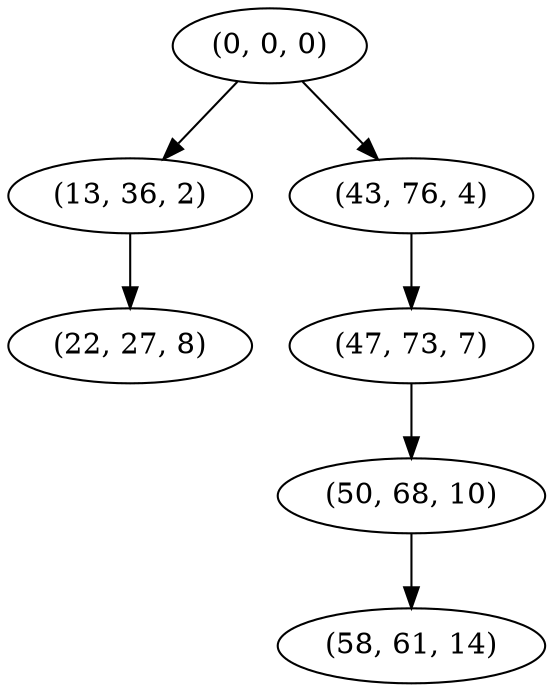 digraph tree {
    "(0, 0, 0)";
    "(13, 36, 2)";
    "(22, 27, 8)";
    "(43, 76, 4)";
    "(47, 73, 7)";
    "(50, 68, 10)";
    "(58, 61, 14)";
    "(0, 0, 0)" -> "(13, 36, 2)";
    "(0, 0, 0)" -> "(43, 76, 4)";
    "(13, 36, 2)" -> "(22, 27, 8)";
    "(43, 76, 4)" -> "(47, 73, 7)";
    "(47, 73, 7)" -> "(50, 68, 10)";
    "(50, 68, 10)" -> "(58, 61, 14)";
}
